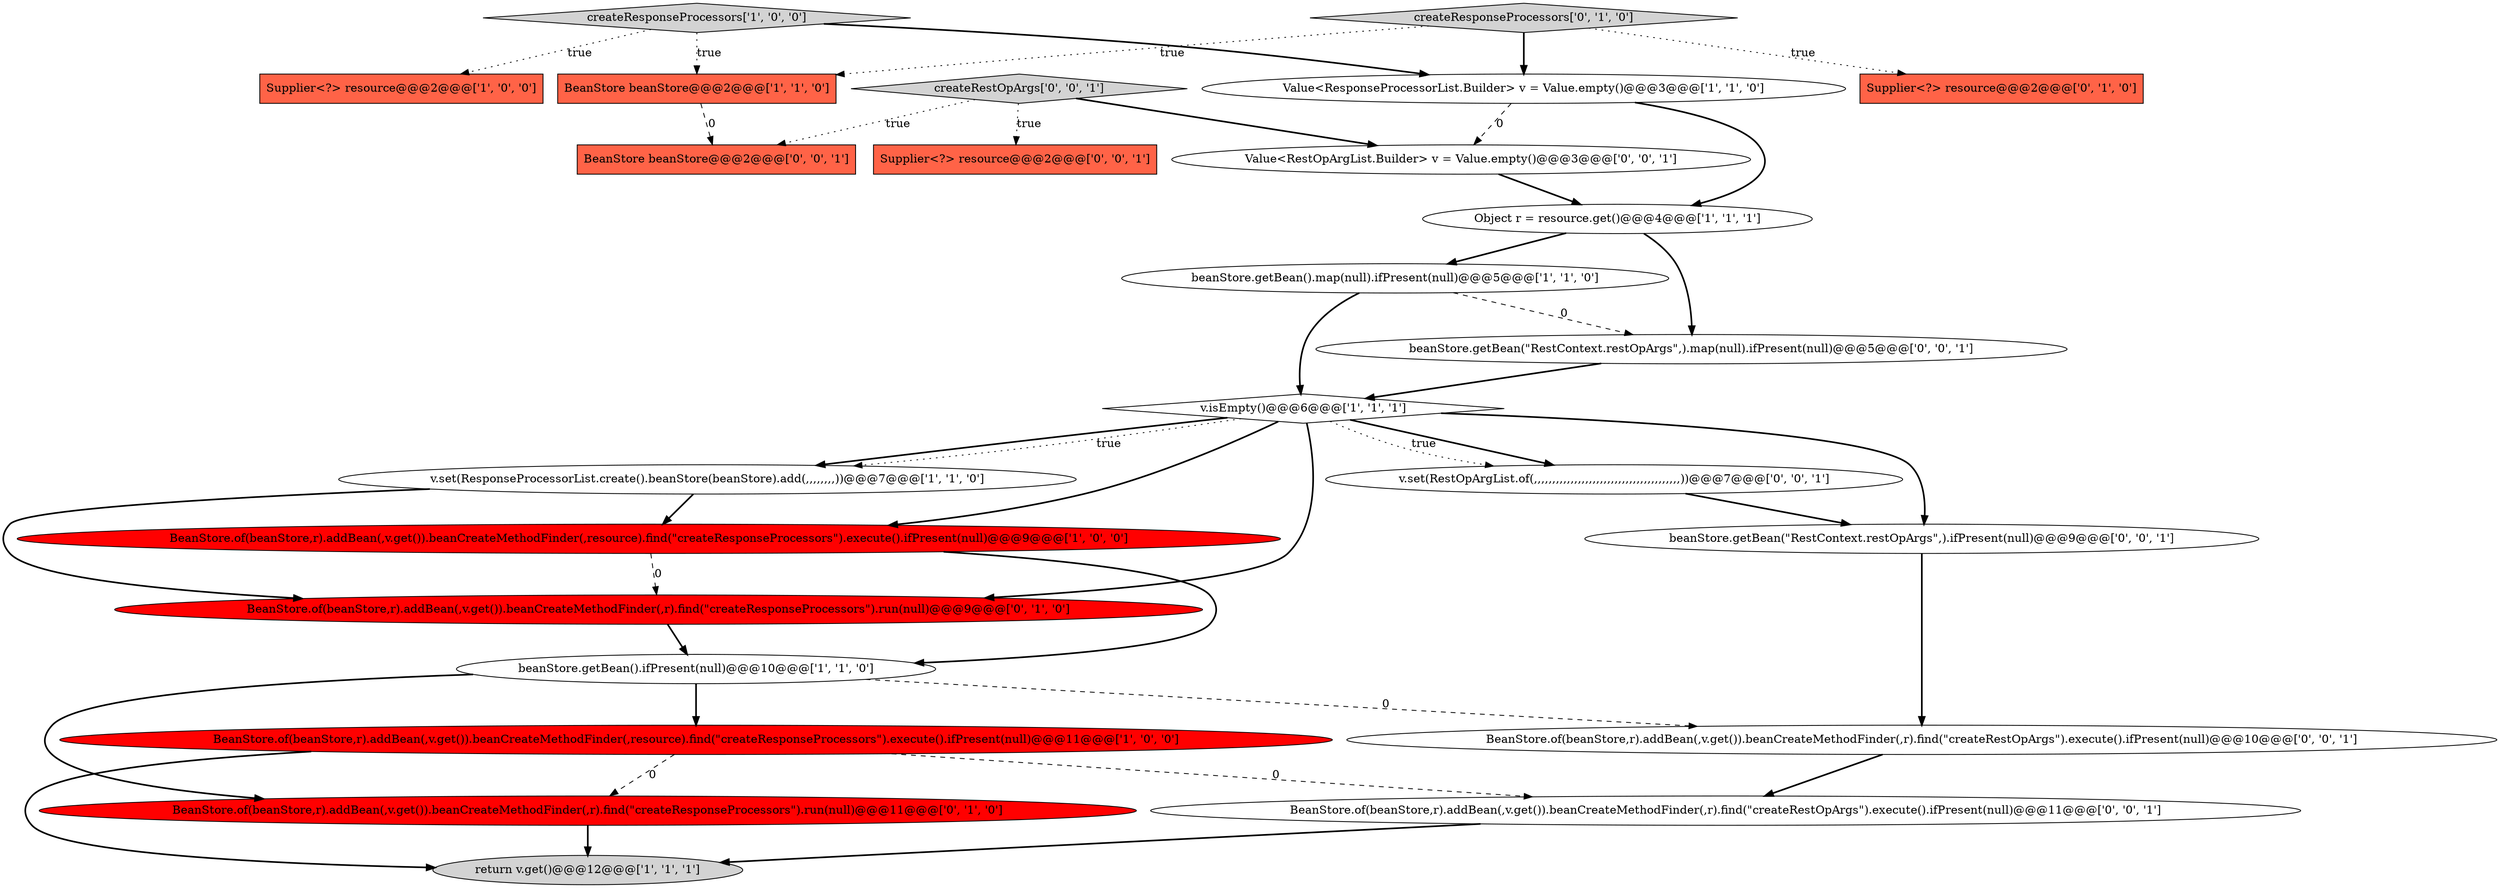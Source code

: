 digraph {
4 [style = filled, label = "createResponseProcessors['1', '0', '0']", fillcolor = lightgray, shape = diamond image = "AAA0AAABBB1BBB"];
6 [style = filled, label = "beanStore.getBean().map(null).ifPresent(null)@@@5@@@['1', '1', '0']", fillcolor = white, shape = ellipse image = "AAA0AAABBB1BBB"];
5 [style = filled, label = "BeanStore beanStore@@@2@@@['1', '1', '0']", fillcolor = tomato, shape = box image = "AAA0AAABBB1BBB"];
1 [style = filled, label = "Object r = resource.get()@@@4@@@['1', '1', '1']", fillcolor = white, shape = ellipse image = "AAA0AAABBB1BBB"];
8 [style = filled, label = "return v.get()@@@12@@@['1', '1', '1']", fillcolor = lightgray, shape = ellipse image = "AAA0AAABBB1BBB"];
13 [style = filled, label = "Supplier<?> resource@@@2@@@['0', '1', '0']", fillcolor = tomato, shape = box image = "AAA0AAABBB2BBB"];
15 [style = filled, label = "createResponseProcessors['0', '1', '0']", fillcolor = lightgray, shape = diamond image = "AAA0AAABBB2BBB"];
16 [style = filled, label = "BeanStore.of(beanStore,r).addBean(,v.get()).beanCreateMethodFinder(,r).find(\"createRestOpArgs\").execute().ifPresent(null)@@@10@@@['0', '0', '1']", fillcolor = white, shape = ellipse image = "AAA0AAABBB3BBB"];
14 [style = filled, label = "BeanStore.of(beanStore,r).addBean(,v.get()).beanCreateMethodFinder(,r).find(\"createResponseProcessors\").run(null)@@@9@@@['0', '1', '0']", fillcolor = red, shape = ellipse image = "AAA1AAABBB2BBB"];
18 [style = filled, label = "Value<RestOpArgList.Builder> v = Value.empty()@@@3@@@['0', '0', '1']", fillcolor = white, shape = ellipse image = "AAA0AAABBB3BBB"];
17 [style = filled, label = "v.set(RestOpArgList.of(,,,,,,,,,,,,,,,,,,,,,,,,,,,,,,,,,,,,,,,,))@@@7@@@['0', '0', '1']", fillcolor = white, shape = ellipse image = "AAA0AAABBB3BBB"];
2 [style = filled, label = "Value<ResponseProcessorList.Builder> v = Value.empty()@@@3@@@['1', '1', '0']", fillcolor = white, shape = ellipse image = "AAA0AAABBB1BBB"];
23 [style = filled, label = "BeanStore.of(beanStore,r).addBean(,v.get()).beanCreateMethodFinder(,r).find(\"createRestOpArgs\").execute().ifPresent(null)@@@11@@@['0', '0', '1']", fillcolor = white, shape = ellipse image = "AAA0AAABBB3BBB"];
21 [style = filled, label = "Supplier<?> resource@@@2@@@['0', '0', '1']", fillcolor = tomato, shape = box image = "AAA0AAABBB3BBB"];
11 [style = filled, label = "BeanStore.of(beanStore,r).addBean(,v.get()).beanCreateMethodFinder(,resource).find(\"createResponseProcessors\").execute().ifPresent(null)@@@11@@@['1', '0', '0']", fillcolor = red, shape = ellipse image = "AAA1AAABBB1BBB"];
20 [style = filled, label = "beanStore.getBean(\"RestContext.restOpArgs\",).ifPresent(null)@@@9@@@['0', '0', '1']", fillcolor = white, shape = ellipse image = "AAA0AAABBB3BBB"];
12 [style = filled, label = "BeanStore.of(beanStore,r).addBean(,v.get()).beanCreateMethodFinder(,r).find(\"createResponseProcessors\").run(null)@@@11@@@['0', '1', '0']", fillcolor = red, shape = ellipse image = "AAA1AAABBB2BBB"];
9 [style = filled, label = "beanStore.getBean().ifPresent(null)@@@10@@@['1', '1', '0']", fillcolor = white, shape = ellipse image = "AAA0AAABBB1BBB"];
10 [style = filled, label = "BeanStore.of(beanStore,r).addBean(,v.get()).beanCreateMethodFinder(,resource).find(\"createResponseProcessors\").execute().ifPresent(null)@@@9@@@['1', '0', '0']", fillcolor = red, shape = ellipse image = "AAA1AAABBB1BBB"];
0 [style = filled, label = "Supplier<?> resource@@@2@@@['1', '0', '0']", fillcolor = tomato, shape = box image = "AAA0AAABBB1BBB"];
24 [style = filled, label = "createRestOpArgs['0', '0', '1']", fillcolor = lightgray, shape = diamond image = "AAA0AAABBB3BBB"];
19 [style = filled, label = "beanStore.getBean(\"RestContext.restOpArgs\",).map(null).ifPresent(null)@@@5@@@['0', '0', '1']", fillcolor = white, shape = ellipse image = "AAA0AAABBB3BBB"];
3 [style = filled, label = "v.set(ResponseProcessorList.create().beanStore(beanStore).add(,,,,,,,,))@@@7@@@['1', '1', '0']", fillcolor = white, shape = ellipse image = "AAA0AAABBB1BBB"];
7 [style = filled, label = "v.isEmpty()@@@6@@@['1', '1', '1']", fillcolor = white, shape = diamond image = "AAA0AAABBB1BBB"];
22 [style = filled, label = "BeanStore beanStore@@@2@@@['0', '0', '1']", fillcolor = tomato, shape = box image = "AAA0AAABBB3BBB"];
15->5 [style = dotted, label="true"];
4->5 [style = dotted, label="true"];
15->2 [style = bold, label=""];
9->16 [style = dashed, label="0"];
7->17 [style = bold, label=""];
9->11 [style = bold, label=""];
7->10 [style = bold, label=""];
2->1 [style = bold, label=""];
4->0 [style = dotted, label="true"];
3->14 [style = bold, label=""];
11->23 [style = dashed, label="0"];
4->2 [style = bold, label=""];
7->20 [style = bold, label=""];
16->23 [style = bold, label=""];
11->12 [style = dashed, label="0"];
23->8 [style = bold, label=""];
24->18 [style = bold, label=""];
7->3 [style = bold, label=""];
15->13 [style = dotted, label="true"];
7->14 [style = bold, label=""];
3->10 [style = bold, label=""];
1->6 [style = bold, label=""];
20->16 [style = bold, label=""];
18->1 [style = bold, label=""];
7->3 [style = dotted, label="true"];
12->8 [style = bold, label=""];
24->22 [style = dotted, label="true"];
6->19 [style = dashed, label="0"];
2->18 [style = dashed, label="0"];
11->8 [style = bold, label=""];
14->9 [style = bold, label=""];
10->9 [style = bold, label=""];
9->12 [style = bold, label=""];
6->7 [style = bold, label=""];
1->19 [style = bold, label=""];
7->17 [style = dotted, label="true"];
24->21 [style = dotted, label="true"];
19->7 [style = bold, label=""];
10->14 [style = dashed, label="0"];
17->20 [style = bold, label=""];
5->22 [style = dashed, label="0"];
}
